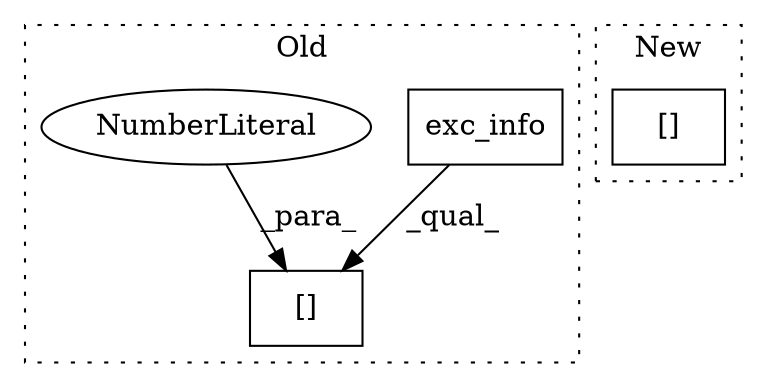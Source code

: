 digraph G {
subgraph cluster0 {
1 [label="exc_info" a="32" s="20810" l="10" shape="box"];
3 [label="[]" a="2" s="20806,20822" l="15,1" shape="box"];
4 [label="NumberLiteral" a="34" s="20821" l="1" shape="ellipse"];
label = "Old";
style="dotted";
}
subgraph cluster1 {
2 [label="[]" a="2" s="23395,23403" l="7,1" shape="box"];
label = "New";
style="dotted";
}
1 -> 3 [label="_qual_"];
4 -> 3 [label="_para_"];
}